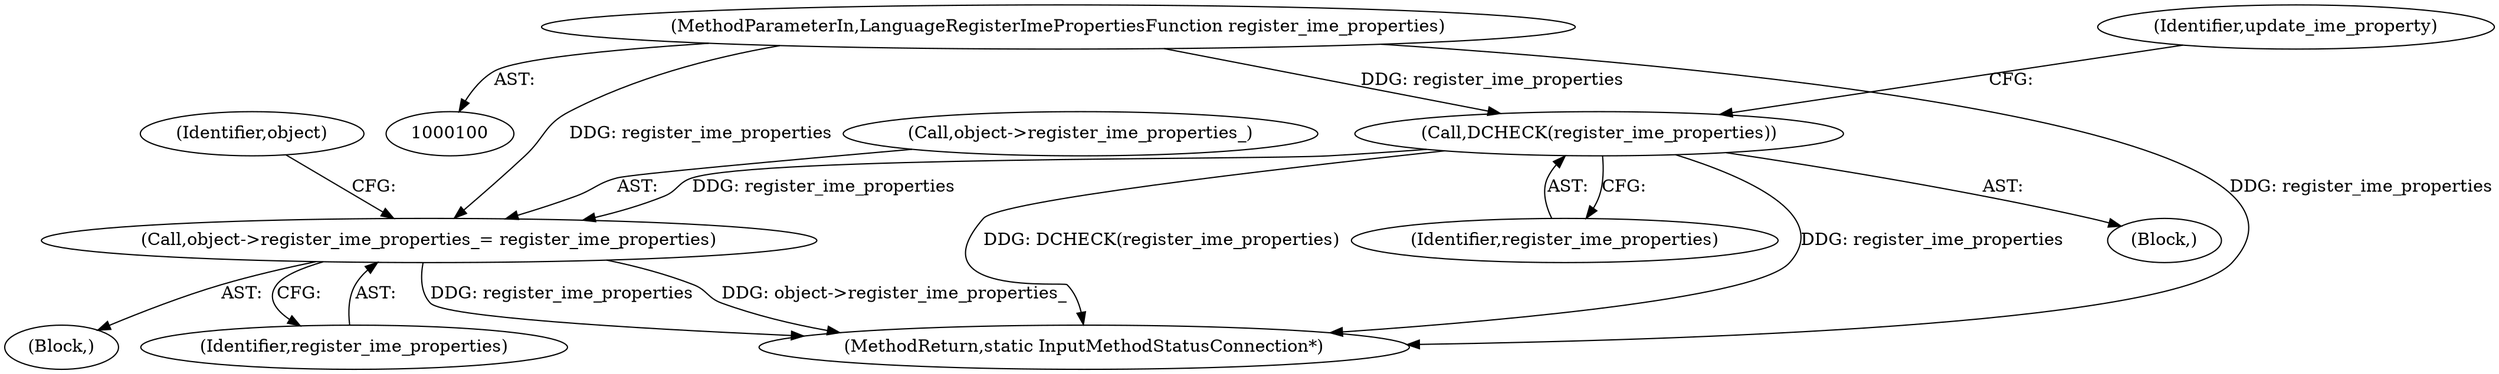 digraph "1_Chrome_dc7b094a338c6c521f918f478e993f0f74bbea0d_58@pointer" {
"1000136" [label="(Call,object->register_ime_properties_= register_ime_properties)"];
"1000112" [label="(Call,DCHECK(register_ime_properties))"];
"1000103" [label="(MethodParameterIn,LanguageRegisterImePropertiesFunction register_ime_properties)"];
"1000115" [label="(Identifier,update_ime_property)"];
"1000166" [label="(MethodReturn,static InputMethodStatusConnection*)"];
"1000109" [label="(Block,)"];
"1000125" [label="(Block,)"];
"1000140" [label="(Identifier,register_ime_properties)"];
"1000112" [label="(Call,DCHECK(register_ime_properties))"];
"1000113" [label="(Identifier,register_ime_properties)"];
"1000103" [label="(MethodParameterIn,LanguageRegisterImePropertiesFunction register_ime_properties)"];
"1000143" [label="(Identifier,object)"];
"1000136" [label="(Call,object->register_ime_properties_= register_ime_properties)"];
"1000137" [label="(Call,object->register_ime_properties_)"];
"1000136" -> "1000125"  [label="AST: "];
"1000136" -> "1000140"  [label="CFG: "];
"1000137" -> "1000136"  [label="AST: "];
"1000140" -> "1000136"  [label="AST: "];
"1000143" -> "1000136"  [label="CFG: "];
"1000136" -> "1000166"  [label="DDG: register_ime_properties"];
"1000136" -> "1000166"  [label="DDG: object->register_ime_properties_"];
"1000112" -> "1000136"  [label="DDG: register_ime_properties"];
"1000103" -> "1000136"  [label="DDG: register_ime_properties"];
"1000112" -> "1000109"  [label="AST: "];
"1000112" -> "1000113"  [label="CFG: "];
"1000113" -> "1000112"  [label="AST: "];
"1000115" -> "1000112"  [label="CFG: "];
"1000112" -> "1000166"  [label="DDG: DCHECK(register_ime_properties)"];
"1000112" -> "1000166"  [label="DDG: register_ime_properties"];
"1000103" -> "1000112"  [label="DDG: register_ime_properties"];
"1000103" -> "1000100"  [label="AST: "];
"1000103" -> "1000166"  [label="DDG: register_ime_properties"];
}
